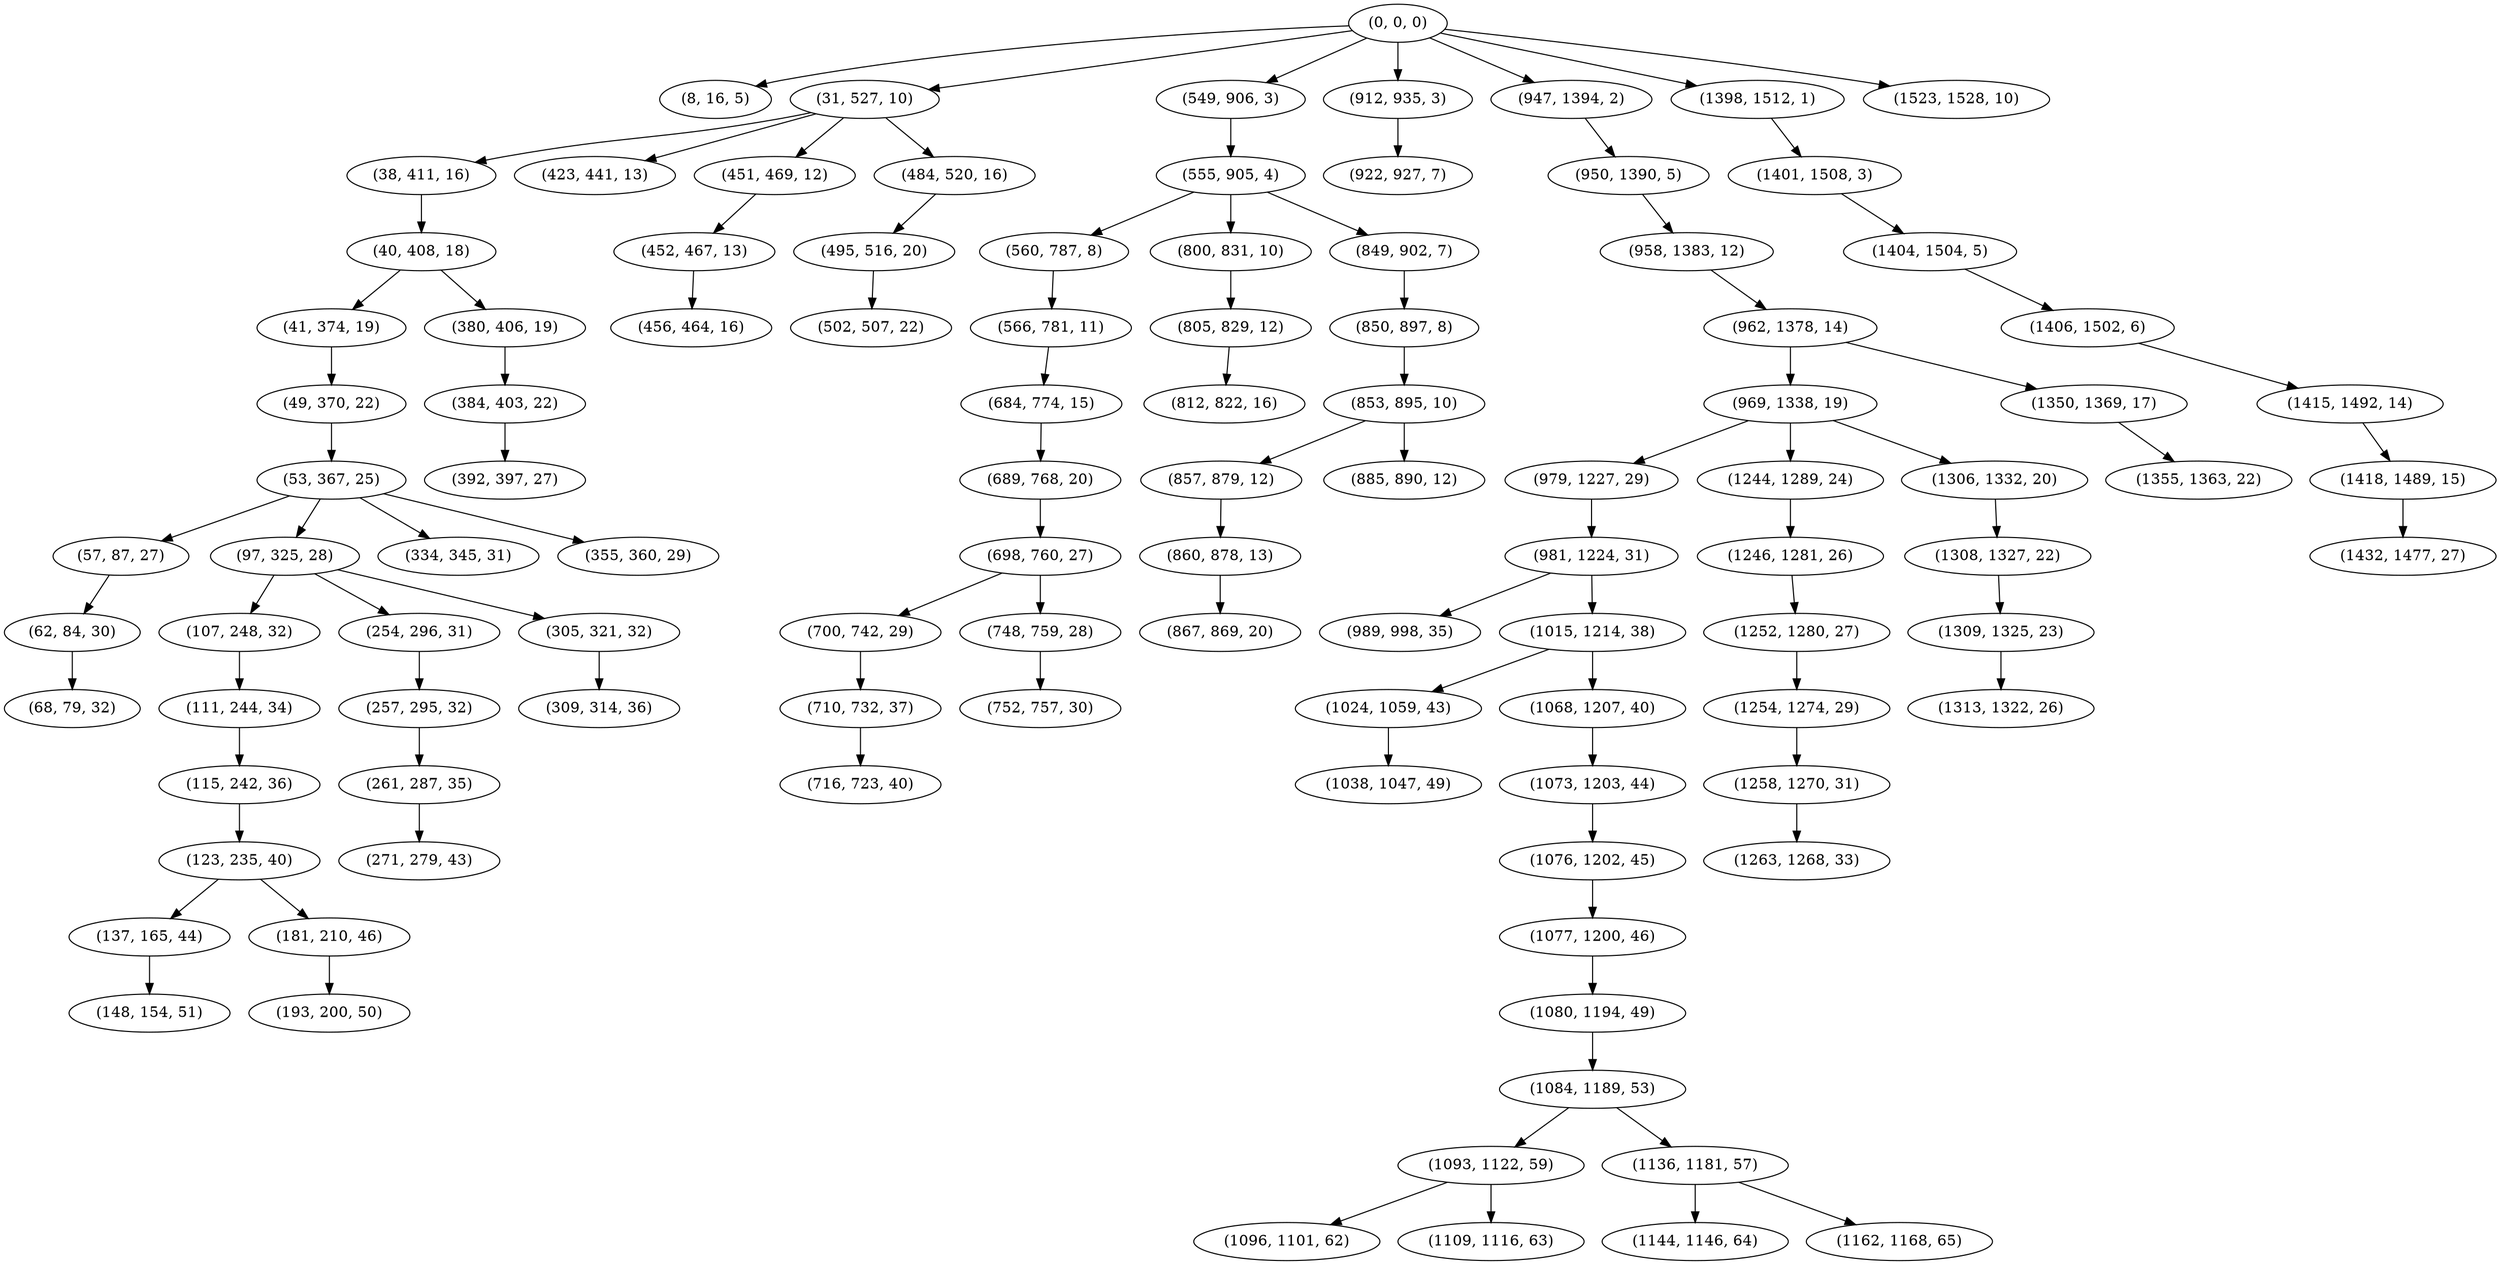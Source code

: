 digraph tree {
    "(0, 0, 0)";
    "(8, 16, 5)";
    "(31, 527, 10)";
    "(38, 411, 16)";
    "(40, 408, 18)";
    "(41, 374, 19)";
    "(49, 370, 22)";
    "(53, 367, 25)";
    "(57, 87, 27)";
    "(62, 84, 30)";
    "(68, 79, 32)";
    "(97, 325, 28)";
    "(107, 248, 32)";
    "(111, 244, 34)";
    "(115, 242, 36)";
    "(123, 235, 40)";
    "(137, 165, 44)";
    "(148, 154, 51)";
    "(181, 210, 46)";
    "(193, 200, 50)";
    "(254, 296, 31)";
    "(257, 295, 32)";
    "(261, 287, 35)";
    "(271, 279, 43)";
    "(305, 321, 32)";
    "(309, 314, 36)";
    "(334, 345, 31)";
    "(355, 360, 29)";
    "(380, 406, 19)";
    "(384, 403, 22)";
    "(392, 397, 27)";
    "(423, 441, 13)";
    "(451, 469, 12)";
    "(452, 467, 13)";
    "(456, 464, 16)";
    "(484, 520, 16)";
    "(495, 516, 20)";
    "(502, 507, 22)";
    "(549, 906, 3)";
    "(555, 905, 4)";
    "(560, 787, 8)";
    "(566, 781, 11)";
    "(684, 774, 15)";
    "(689, 768, 20)";
    "(698, 760, 27)";
    "(700, 742, 29)";
    "(710, 732, 37)";
    "(716, 723, 40)";
    "(748, 759, 28)";
    "(752, 757, 30)";
    "(800, 831, 10)";
    "(805, 829, 12)";
    "(812, 822, 16)";
    "(849, 902, 7)";
    "(850, 897, 8)";
    "(853, 895, 10)";
    "(857, 879, 12)";
    "(860, 878, 13)";
    "(867, 869, 20)";
    "(885, 890, 12)";
    "(912, 935, 3)";
    "(922, 927, 7)";
    "(947, 1394, 2)";
    "(950, 1390, 5)";
    "(958, 1383, 12)";
    "(962, 1378, 14)";
    "(969, 1338, 19)";
    "(979, 1227, 29)";
    "(981, 1224, 31)";
    "(989, 998, 35)";
    "(1015, 1214, 38)";
    "(1024, 1059, 43)";
    "(1038, 1047, 49)";
    "(1068, 1207, 40)";
    "(1073, 1203, 44)";
    "(1076, 1202, 45)";
    "(1077, 1200, 46)";
    "(1080, 1194, 49)";
    "(1084, 1189, 53)";
    "(1093, 1122, 59)";
    "(1096, 1101, 62)";
    "(1109, 1116, 63)";
    "(1136, 1181, 57)";
    "(1144, 1146, 64)";
    "(1162, 1168, 65)";
    "(1244, 1289, 24)";
    "(1246, 1281, 26)";
    "(1252, 1280, 27)";
    "(1254, 1274, 29)";
    "(1258, 1270, 31)";
    "(1263, 1268, 33)";
    "(1306, 1332, 20)";
    "(1308, 1327, 22)";
    "(1309, 1325, 23)";
    "(1313, 1322, 26)";
    "(1350, 1369, 17)";
    "(1355, 1363, 22)";
    "(1398, 1512, 1)";
    "(1401, 1508, 3)";
    "(1404, 1504, 5)";
    "(1406, 1502, 6)";
    "(1415, 1492, 14)";
    "(1418, 1489, 15)";
    "(1432, 1477, 27)";
    "(1523, 1528, 10)";
    "(0, 0, 0)" -> "(8, 16, 5)";
    "(0, 0, 0)" -> "(31, 527, 10)";
    "(0, 0, 0)" -> "(549, 906, 3)";
    "(0, 0, 0)" -> "(912, 935, 3)";
    "(0, 0, 0)" -> "(947, 1394, 2)";
    "(0, 0, 0)" -> "(1398, 1512, 1)";
    "(0, 0, 0)" -> "(1523, 1528, 10)";
    "(31, 527, 10)" -> "(38, 411, 16)";
    "(31, 527, 10)" -> "(423, 441, 13)";
    "(31, 527, 10)" -> "(451, 469, 12)";
    "(31, 527, 10)" -> "(484, 520, 16)";
    "(38, 411, 16)" -> "(40, 408, 18)";
    "(40, 408, 18)" -> "(41, 374, 19)";
    "(40, 408, 18)" -> "(380, 406, 19)";
    "(41, 374, 19)" -> "(49, 370, 22)";
    "(49, 370, 22)" -> "(53, 367, 25)";
    "(53, 367, 25)" -> "(57, 87, 27)";
    "(53, 367, 25)" -> "(97, 325, 28)";
    "(53, 367, 25)" -> "(334, 345, 31)";
    "(53, 367, 25)" -> "(355, 360, 29)";
    "(57, 87, 27)" -> "(62, 84, 30)";
    "(62, 84, 30)" -> "(68, 79, 32)";
    "(97, 325, 28)" -> "(107, 248, 32)";
    "(97, 325, 28)" -> "(254, 296, 31)";
    "(97, 325, 28)" -> "(305, 321, 32)";
    "(107, 248, 32)" -> "(111, 244, 34)";
    "(111, 244, 34)" -> "(115, 242, 36)";
    "(115, 242, 36)" -> "(123, 235, 40)";
    "(123, 235, 40)" -> "(137, 165, 44)";
    "(123, 235, 40)" -> "(181, 210, 46)";
    "(137, 165, 44)" -> "(148, 154, 51)";
    "(181, 210, 46)" -> "(193, 200, 50)";
    "(254, 296, 31)" -> "(257, 295, 32)";
    "(257, 295, 32)" -> "(261, 287, 35)";
    "(261, 287, 35)" -> "(271, 279, 43)";
    "(305, 321, 32)" -> "(309, 314, 36)";
    "(380, 406, 19)" -> "(384, 403, 22)";
    "(384, 403, 22)" -> "(392, 397, 27)";
    "(451, 469, 12)" -> "(452, 467, 13)";
    "(452, 467, 13)" -> "(456, 464, 16)";
    "(484, 520, 16)" -> "(495, 516, 20)";
    "(495, 516, 20)" -> "(502, 507, 22)";
    "(549, 906, 3)" -> "(555, 905, 4)";
    "(555, 905, 4)" -> "(560, 787, 8)";
    "(555, 905, 4)" -> "(800, 831, 10)";
    "(555, 905, 4)" -> "(849, 902, 7)";
    "(560, 787, 8)" -> "(566, 781, 11)";
    "(566, 781, 11)" -> "(684, 774, 15)";
    "(684, 774, 15)" -> "(689, 768, 20)";
    "(689, 768, 20)" -> "(698, 760, 27)";
    "(698, 760, 27)" -> "(700, 742, 29)";
    "(698, 760, 27)" -> "(748, 759, 28)";
    "(700, 742, 29)" -> "(710, 732, 37)";
    "(710, 732, 37)" -> "(716, 723, 40)";
    "(748, 759, 28)" -> "(752, 757, 30)";
    "(800, 831, 10)" -> "(805, 829, 12)";
    "(805, 829, 12)" -> "(812, 822, 16)";
    "(849, 902, 7)" -> "(850, 897, 8)";
    "(850, 897, 8)" -> "(853, 895, 10)";
    "(853, 895, 10)" -> "(857, 879, 12)";
    "(853, 895, 10)" -> "(885, 890, 12)";
    "(857, 879, 12)" -> "(860, 878, 13)";
    "(860, 878, 13)" -> "(867, 869, 20)";
    "(912, 935, 3)" -> "(922, 927, 7)";
    "(947, 1394, 2)" -> "(950, 1390, 5)";
    "(950, 1390, 5)" -> "(958, 1383, 12)";
    "(958, 1383, 12)" -> "(962, 1378, 14)";
    "(962, 1378, 14)" -> "(969, 1338, 19)";
    "(962, 1378, 14)" -> "(1350, 1369, 17)";
    "(969, 1338, 19)" -> "(979, 1227, 29)";
    "(969, 1338, 19)" -> "(1244, 1289, 24)";
    "(969, 1338, 19)" -> "(1306, 1332, 20)";
    "(979, 1227, 29)" -> "(981, 1224, 31)";
    "(981, 1224, 31)" -> "(989, 998, 35)";
    "(981, 1224, 31)" -> "(1015, 1214, 38)";
    "(1015, 1214, 38)" -> "(1024, 1059, 43)";
    "(1015, 1214, 38)" -> "(1068, 1207, 40)";
    "(1024, 1059, 43)" -> "(1038, 1047, 49)";
    "(1068, 1207, 40)" -> "(1073, 1203, 44)";
    "(1073, 1203, 44)" -> "(1076, 1202, 45)";
    "(1076, 1202, 45)" -> "(1077, 1200, 46)";
    "(1077, 1200, 46)" -> "(1080, 1194, 49)";
    "(1080, 1194, 49)" -> "(1084, 1189, 53)";
    "(1084, 1189, 53)" -> "(1093, 1122, 59)";
    "(1084, 1189, 53)" -> "(1136, 1181, 57)";
    "(1093, 1122, 59)" -> "(1096, 1101, 62)";
    "(1093, 1122, 59)" -> "(1109, 1116, 63)";
    "(1136, 1181, 57)" -> "(1144, 1146, 64)";
    "(1136, 1181, 57)" -> "(1162, 1168, 65)";
    "(1244, 1289, 24)" -> "(1246, 1281, 26)";
    "(1246, 1281, 26)" -> "(1252, 1280, 27)";
    "(1252, 1280, 27)" -> "(1254, 1274, 29)";
    "(1254, 1274, 29)" -> "(1258, 1270, 31)";
    "(1258, 1270, 31)" -> "(1263, 1268, 33)";
    "(1306, 1332, 20)" -> "(1308, 1327, 22)";
    "(1308, 1327, 22)" -> "(1309, 1325, 23)";
    "(1309, 1325, 23)" -> "(1313, 1322, 26)";
    "(1350, 1369, 17)" -> "(1355, 1363, 22)";
    "(1398, 1512, 1)" -> "(1401, 1508, 3)";
    "(1401, 1508, 3)" -> "(1404, 1504, 5)";
    "(1404, 1504, 5)" -> "(1406, 1502, 6)";
    "(1406, 1502, 6)" -> "(1415, 1492, 14)";
    "(1415, 1492, 14)" -> "(1418, 1489, 15)";
    "(1418, 1489, 15)" -> "(1432, 1477, 27)";
}

